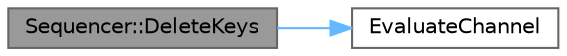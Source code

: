 digraph "Sequencer::DeleteKeys"
{
 // INTERACTIVE_SVG=YES
 // LATEX_PDF_SIZE
  bgcolor="transparent";
  edge [fontname=Helvetica,fontsize=10,labelfontname=Helvetica,labelfontsize=10];
  node [fontname=Helvetica,fontsize=10,shape=box,height=0.2,width=0.4];
  rankdir="LR";
  Node1 [id="Node000001",label="Sequencer::DeleteKeys",height=0.2,width=0.4,color="gray40", fillcolor="grey60", style="filled", fontcolor="black",tooltip="Delete the specified keys."];
  Node1 -> Node2 [id="edge1_Node000001_Node000002",color="steelblue1",style="solid",tooltip=" "];
  Node2 [id="Node000002",label="EvaluateChannel",height=0.2,width=0.4,color="grey40", fillcolor="white", style="filled",URL="$df/ded/MovieSceneGameplayCueSections_8h.html#af7c7b00fd54e666ba868ce92034c4d00",tooltip=" "];
}

